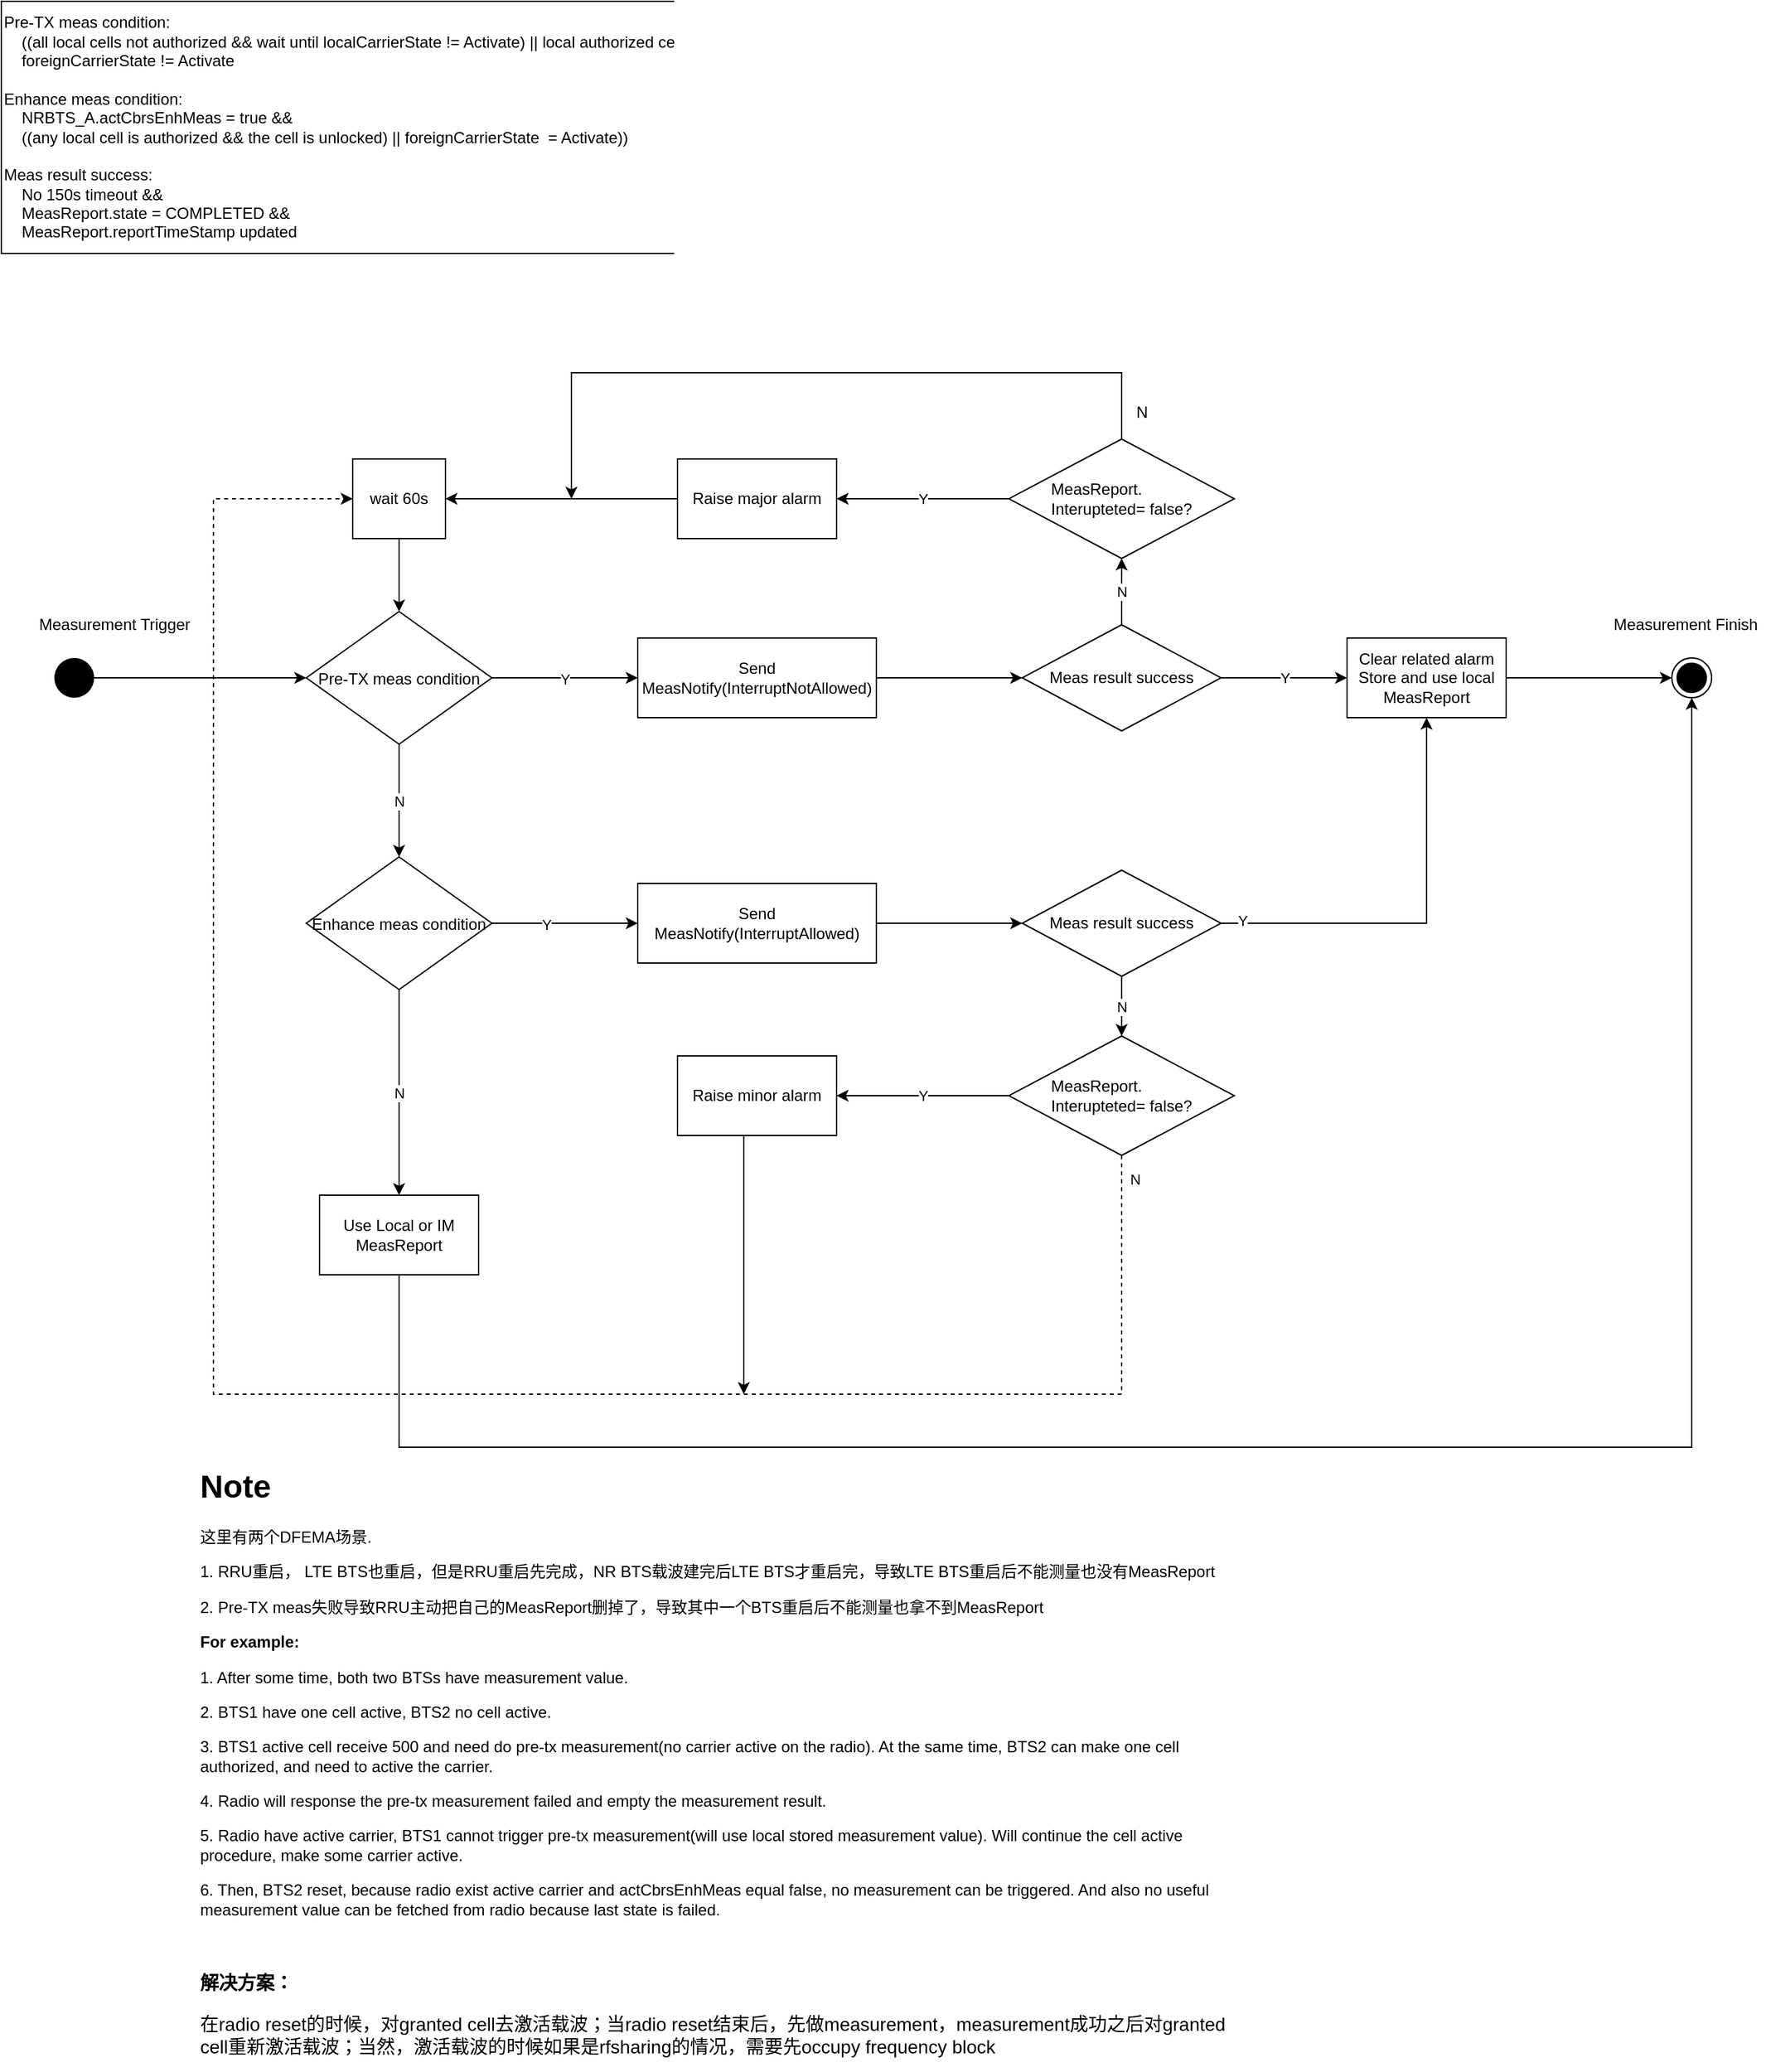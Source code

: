 <mxfile version="17.1.2" type="github"><diagram id="E8UgX-CsZnPkZU32wcyP" name="Page-1"><mxGraphModel dx="1422" dy="762" grid="1" gridSize="10" guides="1" tooltips="1" connect="1" arrows="1" fold="1" page="1" pageScale="1" pageWidth="1654" pageHeight="2336" math="0" shadow="0"><root><mxCell id="0"/><mxCell id="1" parent="0"/><mxCell id="KF86jQbXY6587adht14w-5" style="edgeStyle=orthogonalEdgeStyle;rounded=0;orthogonalLoop=1;jettySize=auto;html=1;entryX=0;entryY=0.5;entryDx=0;entryDy=0;" parent="1" source="KF86jQbXY6587adht14w-3" edge="1"><mxGeometry relative="1" as="geometry"><mxPoint x="290" y="570" as="targetPoint"/></mxGeometry></mxCell><mxCell id="KF86jQbXY6587adht14w-3" value="" style="ellipse;fillColor=#000000;strokeColor=none;" parent="1" vertex="1"><mxGeometry x="100" y="555" width="30" height="30" as="geometry"/></mxCell><mxCell id="KF86jQbXY6587adht14w-4" value="" style="ellipse;html=1;shape=endState;fillColor=#000000;strokeColor=#000000;" parent="1" vertex="1"><mxGeometry x="1320" y="555" width="30" height="30" as="geometry"/></mxCell><mxCell id="KF86jQbXY6587adht14w-13" value="Y" style="edgeStyle=orthogonalEdgeStyle;rounded=0;orthogonalLoop=1;jettySize=auto;html=1;" parent="1" source="KF86jQbXY6587adht14w-7" edge="1"><mxGeometry relative="1" as="geometry"><mxPoint x="540" y="570" as="targetPoint"/></mxGeometry></mxCell><mxCell id="KF86jQbXY6587adht14w-29" value="N" style="edgeStyle=orthogonalEdgeStyle;rounded=0;orthogonalLoop=1;jettySize=auto;html=1;exitX=0.5;exitY=1;exitDx=0;exitDy=0;" parent="1" source="KF86jQbXY6587adht14w-7" target="KF86jQbXY6587adht14w-28" edge="1"><mxGeometry relative="1" as="geometry"><mxPoint x="360" y="700" as="sourcePoint"/></mxGeometry></mxCell><mxCell id="KF86jQbXY6587adht14w-7" value="Pre-TX meas condition" style="rhombus;" parent="1" vertex="1"><mxGeometry x="290" y="520" width="140" height="100" as="geometry"/></mxCell><mxCell id="KF86jQbXY6587adht14w-8" value="Measurement Trigger" style="text;html=1;align=center;verticalAlign=middle;resizable=0;points=[];autosize=1;strokeColor=none;" parent="1" vertex="1"><mxGeometry x="80" y="520" width="130" height="20" as="geometry"/></mxCell><mxCell id="KF86jQbXY6587adht14w-9" value="Measurement Finish" style="text;html=1;align=center;verticalAlign=middle;resizable=0;points=[];autosize=1;strokeColor=none;" parent="1" vertex="1"><mxGeometry x="1270" y="520" width="120" height="20" as="geometry"/></mxCell><mxCell id="KF86jQbXY6587adht14w-11" value="Pre-TX meas condition:&lt;br&gt;&amp;nbsp; &amp;nbsp; ((all local cells not authorized &amp;amp;&amp;amp; wait until localCarrierState != Activate) || local authorized cells locked) &amp;amp;&amp;amp;&amp;nbsp;&lt;br&gt;&amp;nbsp; &amp;nbsp; foreignCarrierState != Activate&lt;br&gt;&lt;br&gt;Enhance meas condition:&lt;br&gt;&amp;nbsp; &amp;nbsp; NRBTS_A.actCbrsEnhMeas = true &amp;amp;&amp;amp;&lt;br&gt;&amp;nbsp; &amp;nbsp; ((any local cell is authorized &amp;amp;&amp;amp; the cell is unlocked) || foreignCarrierState&amp;nbsp; = Activate))&lt;br&gt;&lt;br&gt;Meas result success:&lt;br&gt;&amp;nbsp; &amp;nbsp; No 150s timeout &amp;amp;&amp;amp;&lt;br&gt;&amp;nbsp; &amp;nbsp; MeasReport.state = COMPLETED &amp;amp;&amp;amp;&amp;nbsp;&lt;br&gt;&amp;nbsp; &amp;nbsp; MeasReport.reportTimeStamp updated" style="rounded=0;whiteSpace=wrap;html=1;align=left;" parent="1" vertex="1"><mxGeometry x="60" y="60" width="590" height="190" as="geometry"/></mxCell><mxCell id="KF86jQbXY6587adht14w-17" value="" style="edgeStyle=orthogonalEdgeStyle;rounded=0;orthogonalLoop=1;jettySize=auto;html=1;" parent="1" source="KF86jQbXY6587adht14w-15" edge="1"><mxGeometry relative="1" as="geometry"><mxPoint x="830" y="570" as="targetPoint"/></mxGeometry></mxCell><mxCell id="KF86jQbXY6587adht14w-15" value="Send MeasNotify(InterruptNotAllowed)" style="rounded=0;whiteSpace=wrap;html=1;" parent="1" vertex="1"><mxGeometry x="540" y="540" width="180" height="60" as="geometry"/></mxCell><mxCell id="KF86jQbXY6587adht14w-20" value="Y" style="edgeStyle=orthogonalEdgeStyle;rounded=0;orthogonalLoop=1;jettySize=auto;html=1;" parent="1" source="KF86jQbXY6587adht14w-18" target="KF86jQbXY6587adht14w-19" edge="1"><mxGeometry relative="1" as="geometry"/></mxCell><mxCell id="KF86jQbXY6587adht14w-40" value="N" style="edgeStyle=orthogonalEdgeStyle;rounded=0;orthogonalLoop=1;jettySize=auto;html=1;" parent="1" source="KF86jQbXY6587adht14w-18" target="KF86jQbXY6587adht14w-39" edge="1"><mxGeometry relative="1" as="geometry"/></mxCell><mxCell id="KF86jQbXY6587adht14w-18" value="&lt;span style=&quot;text-align: left&quot;&gt;Meas result success&lt;/span&gt;" style="rhombus;whiteSpace=wrap;html=1;" parent="1" vertex="1"><mxGeometry x="830" y="530" width="150" height="80" as="geometry"/></mxCell><mxCell id="9Vjptr3l_s67oqjKZixu-8" style="edgeStyle=orthogonalEdgeStyle;rounded=0;orthogonalLoop=1;jettySize=auto;html=1;" parent="1" source="KF86jQbXY6587adht14w-19" target="KF86jQbXY6587adht14w-4" edge="1"><mxGeometry relative="1" as="geometry"/></mxCell><mxCell id="KF86jQbXY6587adht14w-19" value="Clear related alarm&lt;br&gt;Store and use local MeasReport" style="whiteSpace=wrap;html=1;" parent="1" vertex="1"><mxGeometry x="1075" y="540" width="120" height="60" as="geometry"/></mxCell><mxCell id="KF86jQbXY6587adht14w-31" value="" style="edgeStyle=orthogonalEdgeStyle;rounded=0;orthogonalLoop=1;jettySize=auto;html=1;" parent="1" source="KF86jQbXY6587adht14w-28" target="KF86jQbXY6587adht14w-30" edge="1"><mxGeometry relative="1" as="geometry"/></mxCell><mxCell id="KF86jQbXY6587adht14w-32" value="Y" style="edgeLabel;html=1;align=center;verticalAlign=middle;resizable=0;points=[];" parent="KF86jQbXY6587adht14w-31" vertex="1" connectable="0"><mxGeometry x="-0.267" y="-1" relative="1" as="geometry"><mxPoint as="offset"/></mxGeometry></mxCell><mxCell id="KF86jQbXY6587adht14w-34" value="N" style="edgeStyle=orthogonalEdgeStyle;rounded=0;orthogonalLoop=1;jettySize=auto;html=1;" parent="1" source="KF86jQbXY6587adht14w-28" target="KF86jQbXY6587adht14w-33" edge="1"><mxGeometry relative="1" as="geometry"/></mxCell><mxCell id="KF86jQbXY6587adht14w-28" value="Enhance meas condition" style="rhombus;" parent="1" vertex="1"><mxGeometry x="290" y="705" width="140" height="100" as="geometry"/></mxCell><mxCell id="KF86jQbXY6587adht14w-36" value="" style="edgeStyle=orthogonalEdgeStyle;rounded=0;orthogonalLoop=1;jettySize=auto;html=1;" parent="1" source="KF86jQbXY6587adht14w-30" target="KF86jQbXY6587adht14w-35" edge="1"><mxGeometry relative="1" as="geometry"/></mxCell><mxCell id="KF86jQbXY6587adht14w-30" value="Send MeasNotify(InterruptAllowed)" style="whiteSpace=wrap;html=1;" parent="1" vertex="1"><mxGeometry x="540" y="725" width="180" height="60" as="geometry"/></mxCell><mxCell id="KF86jQbXY6587adht14w-37" style="edgeStyle=orthogonalEdgeStyle;rounded=0;orthogonalLoop=1;jettySize=auto;html=1;entryX=0.5;entryY=1;entryDx=0;entryDy=0;" parent="1" source="KF86jQbXY6587adht14w-33" target="KF86jQbXY6587adht14w-4" edge="1"><mxGeometry relative="1" as="geometry"><Array as="points"><mxPoint x="360" y="1150"/><mxPoint x="1335" y="1150"/></Array></mxGeometry></mxCell><mxCell id="KF86jQbXY6587adht14w-33" value="Use Local or IM&lt;br&gt;MeasReport" style="whiteSpace=wrap;html=1;" parent="1" vertex="1"><mxGeometry x="300" y="960" width="120" height="60" as="geometry"/></mxCell><mxCell id="KF86jQbXY6587adht14w-38" value="" style="edgeStyle=orthogonalEdgeStyle;rounded=0;orthogonalLoop=1;jettySize=auto;html=1;entryX=0.5;entryY=1;entryDx=0;entryDy=0;" parent="1" source="KF86jQbXY6587adht14w-35" target="KF86jQbXY6587adht14w-19" edge="1"><mxGeometry relative="1" as="geometry"/></mxCell><mxCell id="KF86jQbXY6587adht14w-83" value="Y" style="edgeLabel;html=1;align=center;verticalAlign=middle;resizable=0;points=[];" parent="KF86jQbXY6587adht14w-38" vertex="1" connectable="0"><mxGeometry x="-0.896" y="2" relative="1" as="geometry"><mxPoint as="offset"/></mxGeometry></mxCell><mxCell id="KF86jQbXY6587adht14w-92" value="N" style="edgeStyle=orthogonalEdgeStyle;rounded=0;orthogonalLoop=1;jettySize=auto;html=1;entryX=0.5;entryY=0;entryDx=0;entryDy=0;" parent="1" source="KF86jQbXY6587adht14w-35" target="KF86jQbXY6587adht14w-90" edge="1"><mxGeometry relative="1" as="geometry"/></mxCell><mxCell id="KF86jQbXY6587adht14w-35" value="&lt;span style=&quot;text-align: left&quot;&gt;Meas result success&lt;/span&gt;" style="rhombus;whiteSpace=wrap;html=1;" parent="1" vertex="1"><mxGeometry x="830" y="715" width="150" height="80" as="geometry"/></mxCell><mxCell id="KF86jQbXY6587adht14w-44" value="Y" style="edgeStyle=orthogonalEdgeStyle;rounded=0;orthogonalLoop=1;jettySize=auto;html=1;" parent="1" source="KF86jQbXY6587adht14w-39" target="KF86jQbXY6587adht14w-43" edge="1"><mxGeometry relative="1" as="geometry"/></mxCell><mxCell id="9Vjptr3l_s67oqjKZixu-3" style="edgeStyle=orthogonalEdgeStyle;rounded=0;orthogonalLoop=1;jettySize=auto;html=1;" parent="1" source="KF86jQbXY6587adht14w-39" edge="1"><mxGeometry relative="1" as="geometry"><mxPoint x="490" y="435" as="targetPoint"/><Array as="points"><mxPoint x="905" y="340"/><mxPoint x="490" y="340"/><mxPoint x="490" y="435"/></Array></mxGeometry></mxCell><mxCell id="KF86jQbXY6587adht14w-39" value="&lt;div style=&quot;text-align: left&quot;&gt;&lt;span&gt;MeasReport.&lt;/span&gt;&lt;/div&gt;&lt;div style=&quot;text-align: left&quot;&gt;&lt;span&gt;Interupteted&lt;/span&gt;&lt;span&gt;= false?&lt;/span&gt;&lt;/div&gt;" style="rhombus;whiteSpace=wrap;html=1;" parent="1" vertex="1"><mxGeometry x="820" y="390" width="170" height="90" as="geometry"/></mxCell><mxCell id="9Vjptr3l_s67oqjKZixu-7" style="edgeStyle=orthogonalEdgeStyle;rounded=0;orthogonalLoop=1;jettySize=auto;html=1;entryX=1;entryY=0.5;entryDx=0;entryDy=0;" parent="1" source="KF86jQbXY6587adht14w-43" target="8EKSSP9J4x_LzGpfnli0-3" edge="1"><mxGeometry relative="1" as="geometry"><mxPoint x="300" y="435" as="targetPoint"/></mxGeometry></mxCell><mxCell id="KF86jQbXY6587adht14w-43" value="Raise major alarm" style="whiteSpace=wrap;html=1;" parent="1" vertex="1"><mxGeometry x="570" y="405" width="120" height="60" as="geometry"/></mxCell><mxCell id="KF86jQbXY6587adht14w-89" value="Y" style="edgeStyle=orthogonalEdgeStyle;rounded=0;orthogonalLoop=1;jettySize=auto;html=1;" parent="1" source="KF86jQbXY6587adht14w-90" target="KF86jQbXY6587adht14w-91" edge="1"><mxGeometry relative="1" as="geometry"/></mxCell><mxCell id="KF86jQbXY6587adht14w-90" value="&lt;div style=&quot;text-align: left&quot;&gt;&lt;span&gt;MeasReport.&lt;/span&gt;&lt;/div&gt;&lt;div style=&quot;text-align: left&quot;&gt;&lt;span&gt;Interupteted&lt;/span&gt;&lt;span&gt;= false?&lt;/span&gt;&lt;/div&gt;" style="rhombus;whiteSpace=wrap;html=1;" parent="1" vertex="1"><mxGeometry x="820" y="840" width="170" height="90" as="geometry"/></mxCell><mxCell id="KF86jQbXY6587adht14w-97" style="edgeStyle=orthogonalEdgeStyle;rounded=0;orthogonalLoop=1;jettySize=auto;html=1;" parent="1" source="KF86jQbXY6587adht14w-91" edge="1"><mxGeometry relative="1" as="geometry"><Array as="points"><mxPoint x="620" y="1110"/></Array><mxPoint x="620" y="1110" as="targetPoint"/></mxGeometry></mxCell><mxCell id="KF86jQbXY6587adht14w-91" value="Raise minor alarm" style="whiteSpace=wrap;html=1;" parent="1" vertex="1"><mxGeometry x="570" y="855" width="120" height="60" as="geometry"/></mxCell><mxCell id="KF86jQbXY6587adht14w-101" style="edgeStyle=orthogonalEdgeStyle;rounded=0;orthogonalLoop=1;jettySize=auto;html=1;dashed=1;exitX=0.5;exitY=1;exitDx=0;exitDy=0;entryX=0;entryY=0.5;entryDx=0;entryDy=0;" parent="1" source="KF86jQbXY6587adht14w-90" target="8EKSSP9J4x_LzGpfnli0-3" edge="1"><mxGeometry relative="1" as="geometry"><Array as="points"><mxPoint x="905" y="1110"/><mxPoint x="220" y="1110"/><mxPoint x="220" y="435"/></Array><mxPoint x="905" y="1070" as="sourcePoint"/><mxPoint x="220" y="430" as="targetPoint"/></mxGeometry></mxCell><mxCell id="KF86jQbXY6587adht14w-102" value="N" style="edgeLabel;html=1;align=center;verticalAlign=middle;resizable=0;points=[];" parent="KF86jQbXY6587adht14w-101" vertex="1" connectable="0"><mxGeometry x="-0.979" y="10" relative="1" as="geometry"><mxPoint as="offset"/></mxGeometry></mxCell><mxCell id="KF86jQbXY6587adht14w-103" value="&lt;h1&gt;Note&lt;/h1&gt;&lt;p&gt;这里有两个DFEMA场景.&lt;/p&gt;&lt;p&gt;1. RRU重启， LTE BTS也重启，但是RRU重启先完成，NR BTS载波建完后LTE BTS才重启完，导致LTE BTS重启后不能测量也没有MeasReport&lt;/p&gt;&lt;p&gt;2. Pre-TX meas失败导致RRU主动把自己的MeasReport删掉了，导致其中一个BTS重启后不能测量也拿不到MeasReport&lt;/p&gt;&lt;p&gt;&lt;b&gt;For example:&lt;/b&gt;&lt;/p&gt;&lt;p&gt;1.&#9;After some time, both two BTSs have measurement value.&lt;/p&gt;&lt;p&gt;2.&lt;span&gt;&#9;&lt;/span&gt;BTS1 have one cell active, BTS2 no cell active.&lt;/p&gt;&lt;p&gt;3.&lt;span&gt;&#9;&lt;/span&gt;BTS1 active cell receive 500 and need do pre-tx measurement(no carrier active on the radio). At the same time, BTS2 can make one cell authorized, and need to active the carrier.&lt;/p&gt;&lt;p&gt;4.&lt;span&gt;&#9;&lt;/span&gt;Radio will response the pre-tx measurement failed and empty the measurement result.&lt;/p&gt;&lt;p&gt;5.&lt;span&gt;&#9;&lt;/span&gt;Radio have active carrier, BTS1 cannot trigger pre-tx measurement(will use local stored measurement value). Will continue the cell active procedure, make some carrier active.&lt;/p&gt;&lt;p&gt;6.&#9;Then, BTS2 reset, because radio exist active carrier and actCbrsEnhMeas equal false, no measurement can be triggered. And also no useful measurement value can be fetched from radio because last state is failed.&amp;nbsp;&lt;/p&gt;&lt;div&gt;&lt;br&gt;&lt;/div&gt;&lt;p style=&quot;font-size: 14px&quot;&gt;&lt;font style=&quot;font-size: 14px&quot;&gt;&lt;b&gt;解决方案：&lt;/b&gt;&lt;br&gt;&lt;/font&gt;&lt;/p&gt;&lt;p&gt;&lt;font style=&quot;font-size: 14px&quot;&gt;在radio reset的时候，对granted cell去激活载波；当radio reset结束后，先做measurement，measurement成功之后对granted cell重新激活载波；当然，激活载波的时候如果是rfsharing的情况，需要先occupy frequency block&lt;/font&gt;&lt;/p&gt;&lt;p&gt;&lt;/p&gt;" style="text;html=1;strokeColor=none;fillColor=none;spacing=5;spacingTop=-20;whiteSpace=wrap;overflow=hidden;rounded=0;" parent="1" vertex="1"><mxGeometry x="205" y="1160" width="795" height="460" as="geometry"/></mxCell><mxCell id="9Vjptr3l_s67oqjKZixu-4" value="N" style="text;html=1;align=center;verticalAlign=middle;resizable=0;points=[];autosize=1;strokeColor=none;fillColor=none;" parent="1" vertex="1"><mxGeometry x="910" y="360" width="20" height="20" as="geometry"/></mxCell><mxCell id="8EKSSP9J4x_LzGpfnli0-4" style="edgeStyle=orthogonalEdgeStyle;rounded=0;orthogonalLoop=1;jettySize=auto;html=1;" parent="1" source="8EKSSP9J4x_LzGpfnli0-3" target="KF86jQbXY6587adht14w-7" edge="1"><mxGeometry relative="1" as="geometry"><mxPoint x="360" y="520" as="targetPoint"/><Array as="points"/></mxGeometry></mxCell><mxCell id="8EKSSP9J4x_LzGpfnli0-3" value="wait 60s" style="rounded=0;whiteSpace=wrap;html=1;" parent="1" vertex="1"><mxGeometry x="325" y="405" width="70" height="60" as="geometry"/></mxCell></root></mxGraphModel></diagram></mxfile>